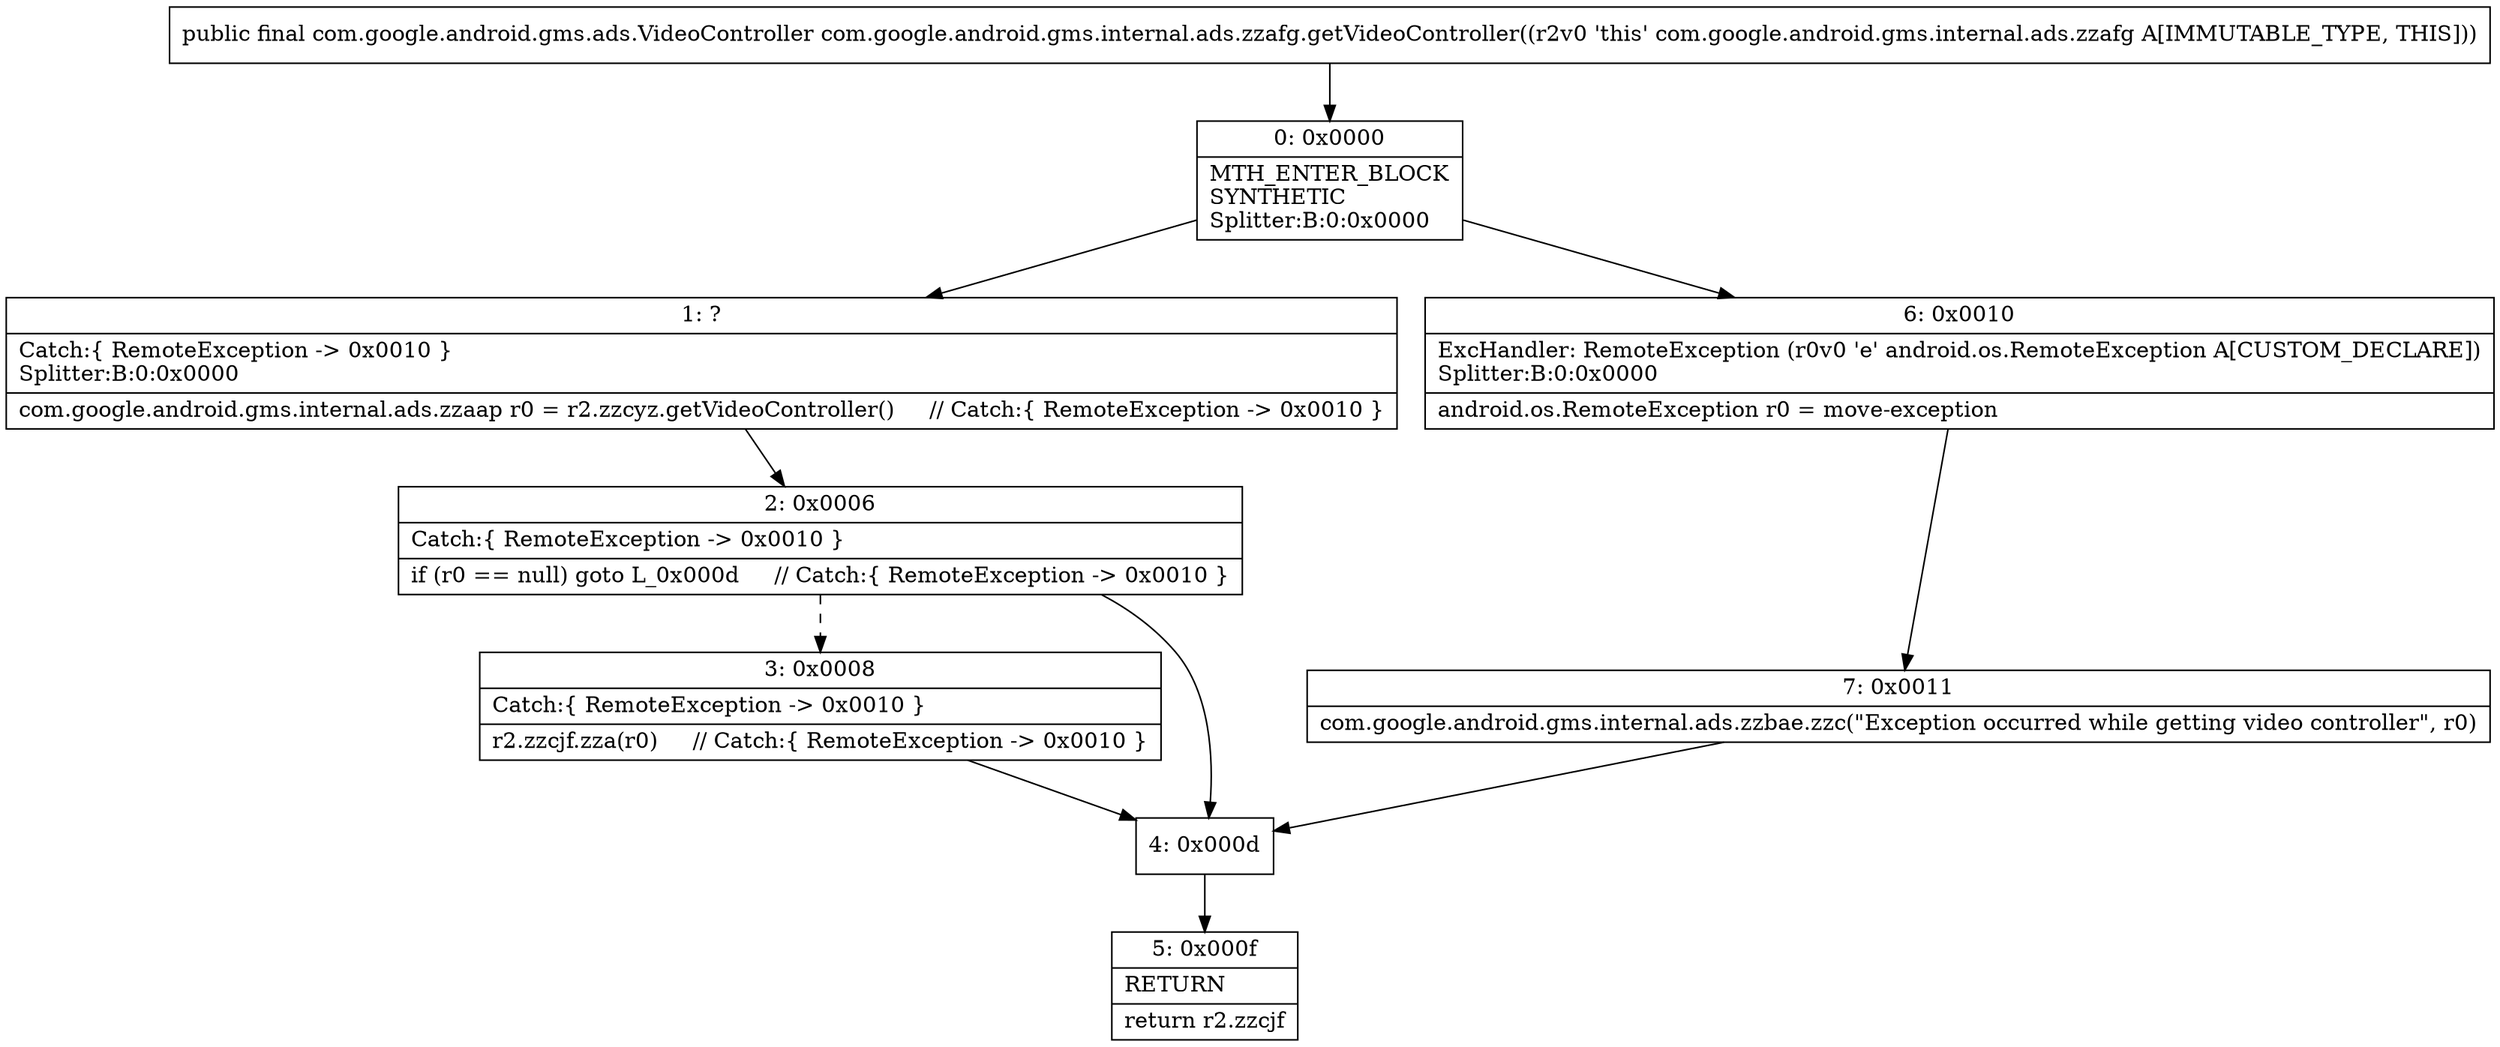 digraph "CFG forcom.google.android.gms.internal.ads.zzafg.getVideoController()Lcom\/google\/android\/gms\/ads\/VideoController;" {
Node_0 [shape=record,label="{0\:\ 0x0000|MTH_ENTER_BLOCK\lSYNTHETIC\lSplitter:B:0:0x0000\l}"];
Node_1 [shape=record,label="{1\:\ ?|Catch:\{ RemoteException \-\> 0x0010 \}\lSplitter:B:0:0x0000\l|com.google.android.gms.internal.ads.zzaap r0 = r2.zzcyz.getVideoController()     \/\/ Catch:\{ RemoteException \-\> 0x0010 \}\l}"];
Node_2 [shape=record,label="{2\:\ 0x0006|Catch:\{ RemoteException \-\> 0x0010 \}\l|if (r0 == null) goto L_0x000d     \/\/ Catch:\{ RemoteException \-\> 0x0010 \}\l}"];
Node_3 [shape=record,label="{3\:\ 0x0008|Catch:\{ RemoteException \-\> 0x0010 \}\l|r2.zzcjf.zza(r0)     \/\/ Catch:\{ RemoteException \-\> 0x0010 \}\l}"];
Node_4 [shape=record,label="{4\:\ 0x000d}"];
Node_5 [shape=record,label="{5\:\ 0x000f|RETURN\l|return r2.zzcjf\l}"];
Node_6 [shape=record,label="{6\:\ 0x0010|ExcHandler: RemoteException (r0v0 'e' android.os.RemoteException A[CUSTOM_DECLARE])\lSplitter:B:0:0x0000\l|android.os.RemoteException r0 = move\-exception\l}"];
Node_7 [shape=record,label="{7\:\ 0x0011|com.google.android.gms.internal.ads.zzbae.zzc(\"Exception occurred while getting video controller\", r0)\l}"];
MethodNode[shape=record,label="{public final com.google.android.gms.ads.VideoController com.google.android.gms.internal.ads.zzafg.getVideoController((r2v0 'this' com.google.android.gms.internal.ads.zzafg A[IMMUTABLE_TYPE, THIS])) }"];
MethodNode -> Node_0;
Node_0 -> Node_1;
Node_0 -> Node_6;
Node_1 -> Node_2;
Node_2 -> Node_3[style=dashed];
Node_2 -> Node_4;
Node_3 -> Node_4;
Node_4 -> Node_5;
Node_6 -> Node_7;
Node_7 -> Node_4;
}

